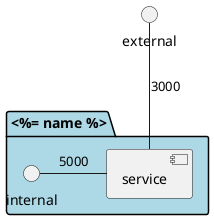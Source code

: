 @startuml

interface external

package "<%= name %>" #lightblue {
    component service
    interface internal
}
external -- service : 3000
internal - service : 5000
@enduml
